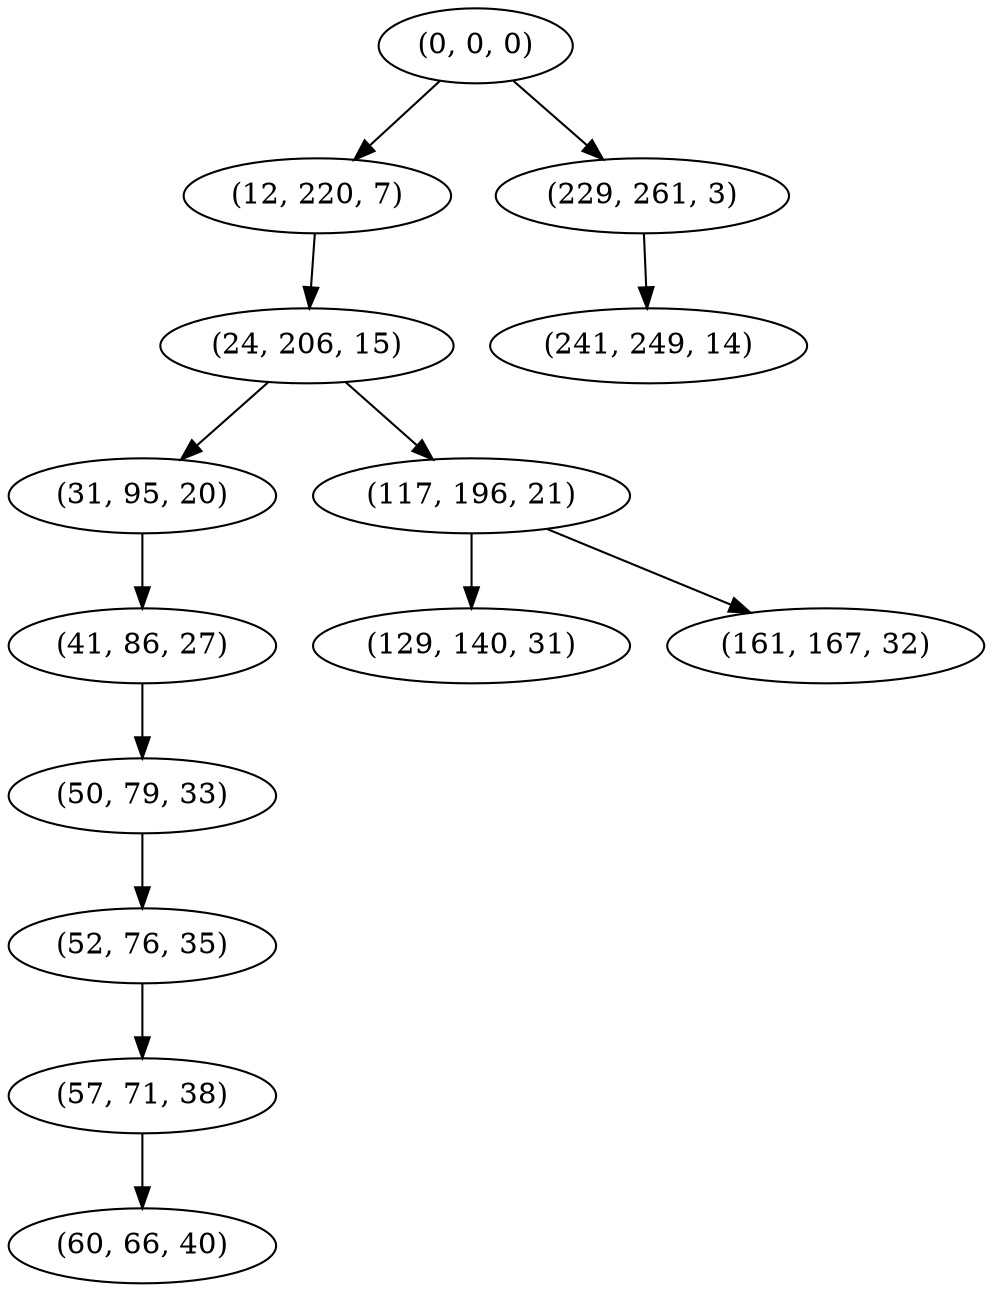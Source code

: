 digraph tree {
    "(0, 0, 0)";
    "(12, 220, 7)";
    "(24, 206, 15)";
    "(31, 95, 20)";
    "(41, 86, 27)";
    "(50, 79, 33)";
    "(52, 76, 35)";
    "(57, 71, 38)";
    "(60, 66, 40)";
    "(117, 196, 21)";
    "(129, 140, 31)";
    "(161, 167, 32)";
    "(229, 261, 3)";
    "(241, 249, 14)";
    "(0, 0, 0)" -> "(12, 220, 7)";
    "(0, 0, 0)" -> "(229, 261, 3)";
    "(12, 220, 7)" -> "(24, 206, 15)";
    "(24, 206, 15)" -> "(31, 95, 20)";
    "(24, 206, 15)" -> "(117, 196, 21)";
    "(31, 95, 20)" -> "(41, 86, 27)";
    "(41, 86, 27)" -> "(50, 79, 33)";
    "(50, 79, 33)" -> "(52, 76, 35)";
    "(52, 76, 35)" -> "(57, 71, 38)";
    "(57, 71, 38)" -> "(60, 66, 40)";
    "(117, 196, 21)" -> "(129, 140, 31)";
    "(117, 196, 21)" -> "(161, 167, 32)";
    "(229, 261, 3)" -> "(241, 249, 14)";
}
